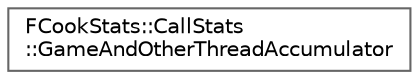 digraph "Graphical Class Hierarchy"
{
 // INTERACTIVE_SVG=YES
 // LATEX_PDF_SIZE
  bgcolor="transparent";
  edge [fontname=Helvetica,fontsize=10,labelfontname=Helvetica,labelfontsize=10];
  node [fontname=Helvetica,fontsize=10,shape=box,height=0.2,width=0.4];
  rankdir="LR";
  Node0 [id="Node000000",label="FCookStats::CallStats\l::GameAndOtherThreadAccumulator",height=0.2,width=0.4,color="grey40", fillcolor="white", style="filled",URL="$df/def/structFCookStats_1_1CallStats_1_1GameAndOtherThreadAccumulator.html",tooltip="Contains a pair of accumulators, one for the game thread, one for the other threads."];
}
